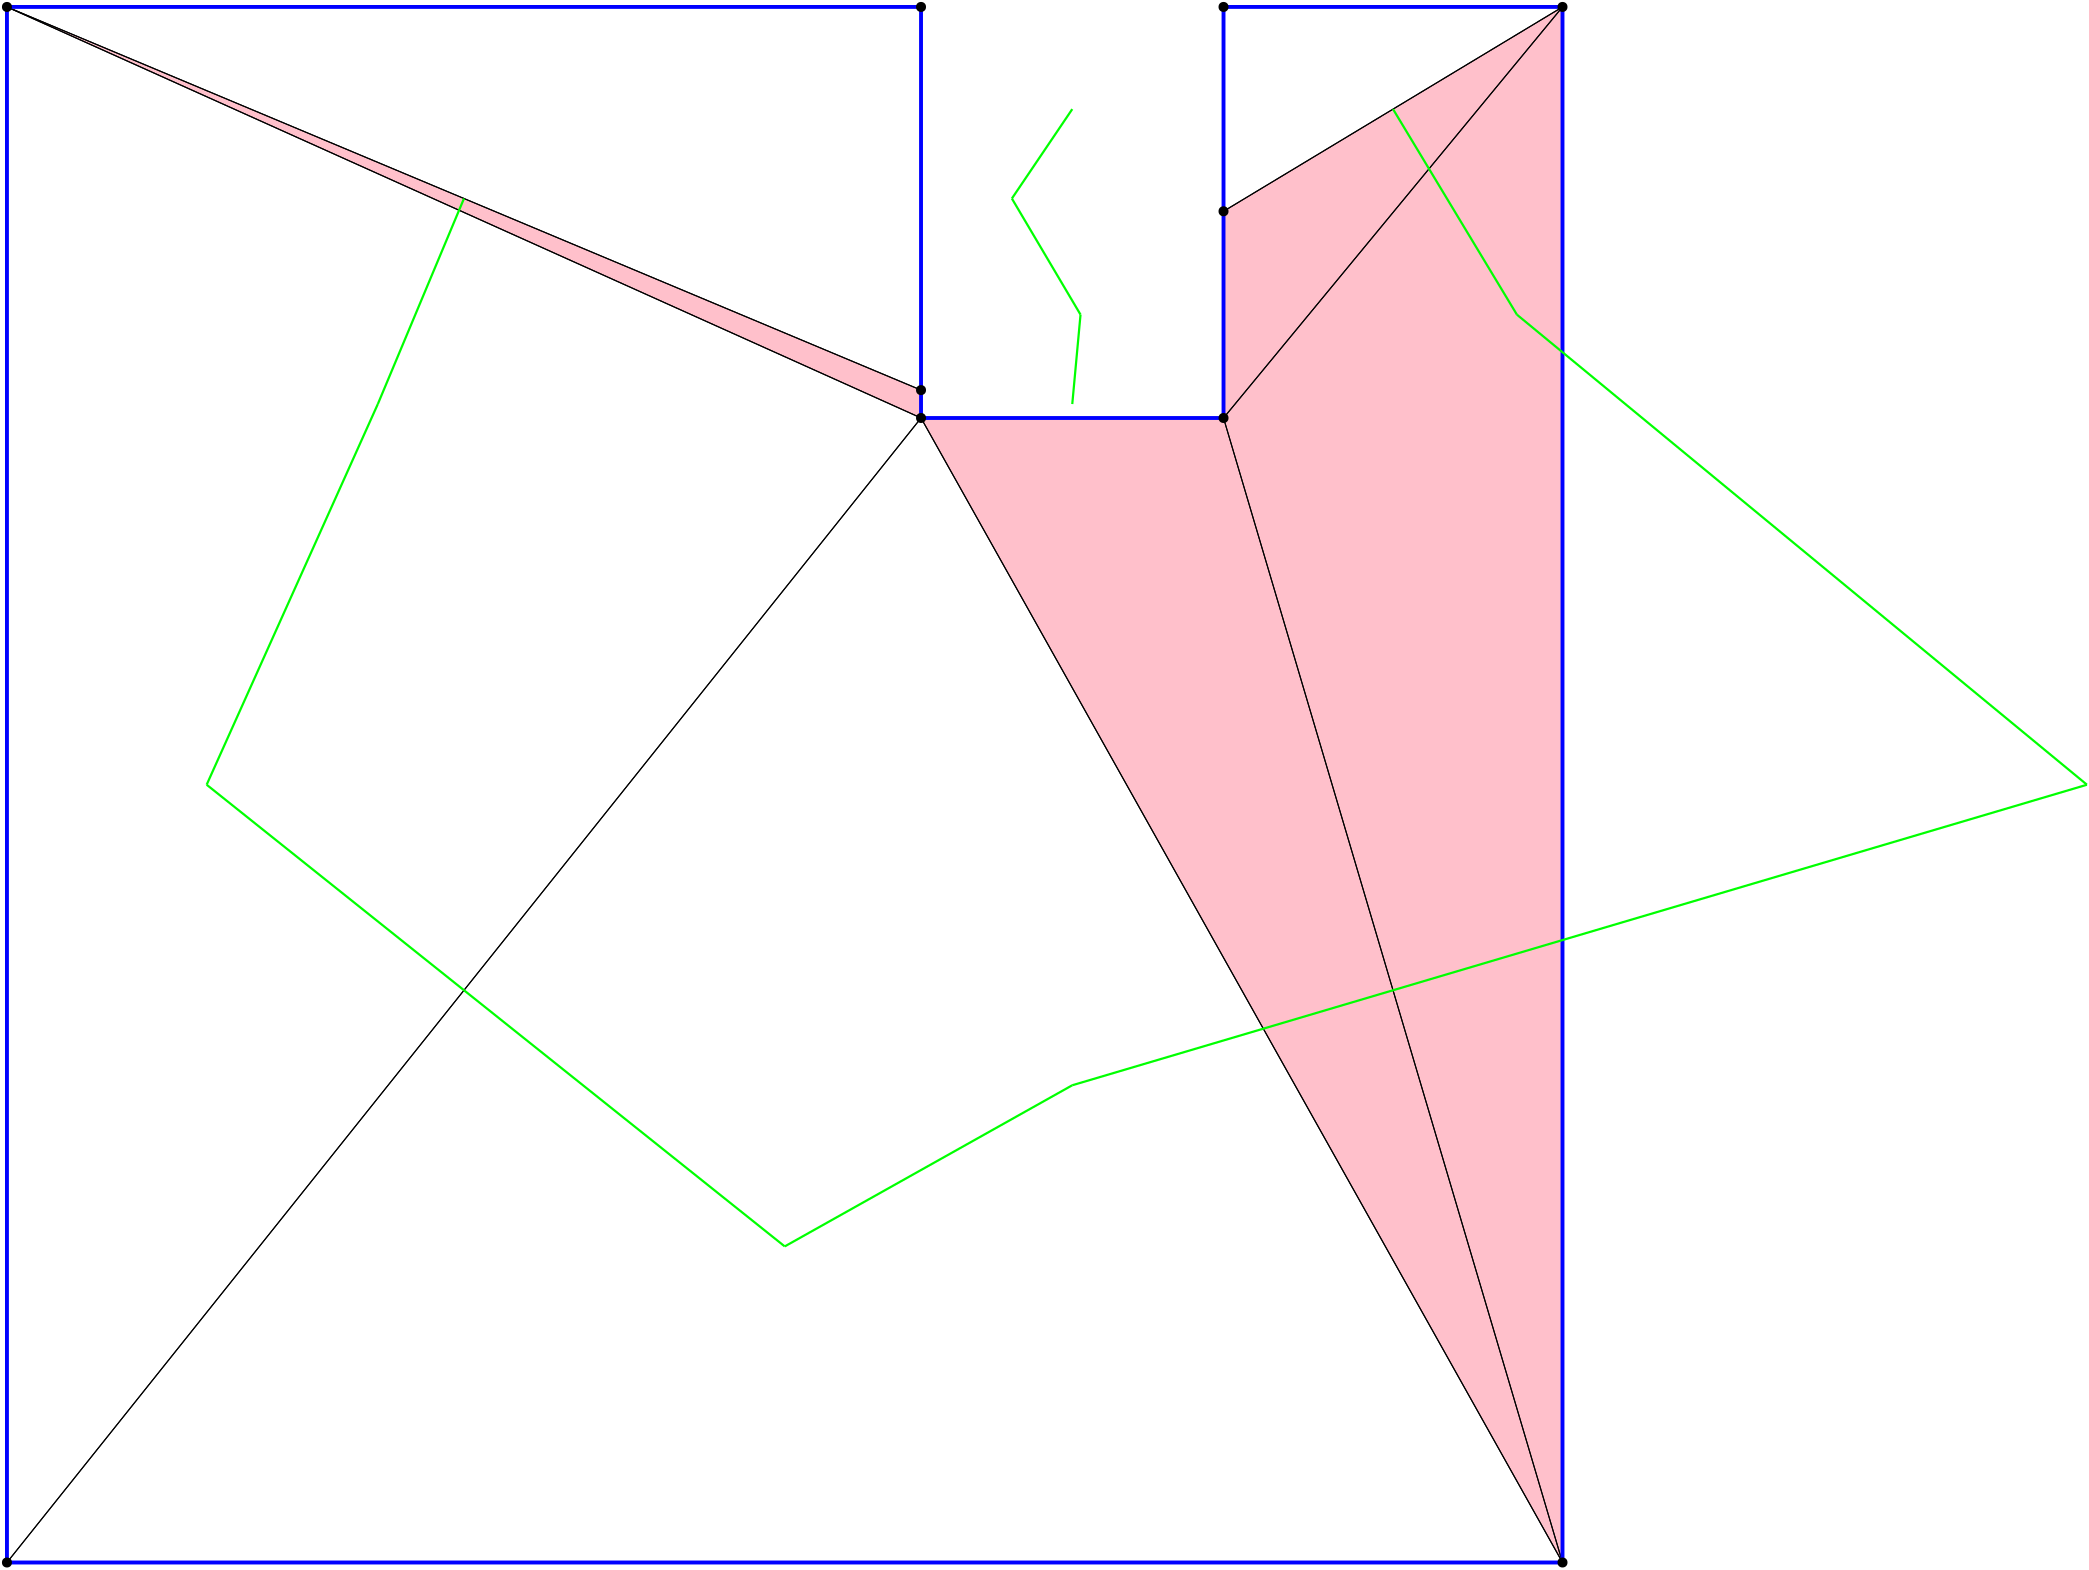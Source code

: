 <?xml version="1.0"?>
<!DOCTYPE ipe SYSTEM "ipe.dtd">
<ipe version="70218" creator="Ipe 7.2.24">
<info created="D:20221020151441" modified="D:20221020151441"/>
<ipestyle name="basic">
<symbol name="mark/disk(sx)" transformations="translations">
<path fill="sym-stroke">
0.6 0 0 0.6 0 0 e
</path>
</symbol>
<anglesize name="22.5 deg" value="22.5"/>
<anglesize name="30 deg" value="30"/>
<anglesize name="45 deg" value="45"/>
<anglesize name="60 deg" value="60"/>
<anglesize name="90 deg" value="90"/>
<arrowsize name="large" value="10"/>
<arrowsize name="small" value="5"/>
<arrowsize name="tiny" value="3"/>
<color name="blue" value="0 0 1"/>
<color name="gray" value="0.745"/>
<color name="green" value="0 1 0"/>
<color name="red" value="1 0 0"/>
<color name="pink" value="1 0.753 0.796"/>
<pen name="heavier" value="0.8"/>
<pen name="fat" value="1.4"/>
<pen name="ultrafat" value="2"/>
<gridsize name="16 pts (~6 mm)" value="16"/>
<gridsize name="32 pts (~12 mm)" value="32"/>
<gridsize name="4 pts" value="4"/>
<gridsize name="8 pts (~3 mm)" value="8"/>
<opacity name="10%" value="0.1"/>
<opacity name="25%" value="0.25"/>
<opacity name="50%" value="0.5"/>
<opacity name="75%" value="0.75"/>
<symbolsize name="large" value="5"/>
<symbolsize name="small" value="2"/>
<symbolsize name="tiny" value="1.1"/>
<textsize name="huge" value="\huge"/>
<textsize name="large" value="\large"/>
<textsize name="small" value="\small"/>
<textsize name="tiny" value="	iny"/>
<tiling name="falling" angle="-60" step="4" width="1"/>
<tiling name="rising" angle="30" step="4" width="1"/>
</ipestyle>
<page>
<layer name="hull"/>
<layer name="constraints"/>
<layer name="triangulation"/>
<layer name="obtuse"/>
<layer name="blub"/>
<layer name="problems"/>
<view layers="hull constraints triangulation obtuse blub" active="triangulation"/>
<path layer="obtuse" fill="pink" stroke-opacity="opaque">
16 832 m 
345.069 684.023 l 
345.069 694.063 l 
</path>
<path layer="obtuse" fill="pink" stroke-opacity="opaque">
576 832 m 
453.969 684.023 l 
576 272 l 
</path>
<path layer="obtuse" fill="pink" stroke-opacity="opaque">
576 832 m 
453.969 758.439 l 
453.969 684.023 l 
</path>
<path layer="obtuse" fill="pink" stroke-opacity="opaque">
453.969 684.023 m 
345.069 684.023 l 
576 272 l 
</path>
<path layer="triangulation" stroke="black">
16 832 m 
345.069 684.023 l 
</path>
<path layer="triangulation" stroke="black">
345.069 684.023 m 
345.069 694.063 l 
</path>
<path layer="triangulation" stroke="black">
345.069 694.063 m 
16 832 l 
</path>
<path layer="triangulation" stroke="black">
16 832 m 
16 272 l 
</path>
<path layer="triangulation" stroke="black">
16 272 m 
345.069 684.023 l 
</path>
<path layer="triangulation" stroke="black">
345.069 684.023 m 
16 832 l 
</path>
<path layer="triangulation" stroke="black">
345.069 832 m 
16 832 l 
</path>
<path layer="triangulation" stroke="black">
16 832 m 
345.069 694.063 l 
</path>
<path layer="triangulation" stroke="black">
345.069 694.063 m 
345.069 832 l 
</path>
<path layer="triangulation" stroke="black">
453.969 758.439 m 
576 832 l 
</path>
<path layer="triangulation" stroke="black">
576 832 m 
453.969 832 l 
</path>
<path layer="triangulation" stroke="black">
453.969 832 m 
453.969 758.439 l 
</path>
<path layer="triangulation" stroke="black">
345.069 684.023 m 
16 272 l 
</path>
<path layer="triangulation" stroke="black">
16 272 m 
576 272 l 
</path>
<path layer="triangulation" stroke="black">
576 272 m 
345.069 684.023 l 
</path>
<path layer="triangulation" stroke="black">
576 832 m 
453.969 684.023 l 
</path>
<path layer="triangulation" stroke="black">
453.969 684.023 m 
576 272 l 
</path>
<path layer="triangulation" stroke="black">
576 272 m 
576 832 l 
</path>
<path layer="triangulation" stroke="black">
576 832 m 
453.969 758.439 l 
</path>
<path layer="triangulation" stroke="black">
453.969 758.439 m 
453.969 684.023 l 
</path>
<path layer="triangulation" stroke="black">
453.969 684.023 m 
576 832 l 
</path>
<path layer="triangulation" stroke="black">
453.969 684.023 m 
345.069 684.023 l 
</path>
<path layer="triangulation" stroke="black">
345.069 684.023 m 
576 272 l 
</path>
<path layer="triangulation" stroke="black">
576 272 m 
453.969 684.023 l 
</path>
<path layer="hull" stroke="blue" pen="fat">
16 272 m 
576 272 l 
</path>
<path layer="hull" stroke="blue" pen="fat">
576 272 m 
576 832 l 
</path>
<path layer="hull" stroke="blue" pen="fat">
576 832 m 
453.969 832 l 
</path>
<path layer="hull" stroke="blue" pen="fat">
453.969 832 m 
453.969 758.439 l 
</path>
<path layer="hull" stroke="blue" pen="fat">
453.969 758.439 m 
453.969 684.023 l 
</path>
<path layer="hull" stroke="blue" pen="fat">
453.969 684.023 m 
345.069 684.023 l 
</path>
<path layer="hull" stroke="blue" pen="fat">
345.069 684.023 m 
345.069 694.063 l 
</path>
<path layer="hull" stroke="blue" pen="fat">
345.069 694.063 m 
345.069 832 l 
</path>
<path layer="hull" stroke="blue" pen="fat">
345.069 832 m 
16 832 l 
</path>
<path layer="hull" stroke="blue" pen="fat">
16 832 m 
16 272 l 
</path>
<use layer="points" name="mark/disk(sx)" pos="16 272" size="normal" stroke="black"/>
<use layer="points" name="mark/disk(sx)" pos="576 272" size="normal" stroke="black"/>
<use layer="points" name="mark/disk(sx)" pos="576 832" size="normal" stroke="black"/>
<use layer="points" name="mark/disk(sx)" pos="453.969 832" size="normal" stroke="black"/>
<use layer="points" name="mark/disk(sx)" pos="453.969 758.439" size="normal" stroke="black"/>
<use layer="points" name="mark/disk(sx)" pos="453.969 684.023" size="normal" stroke="black"/>
<use layer="points" name="mark/disk(sx)" pos="345.069 684.023" size="normal" stroke="black"/>
<use layer="points" name="mark/disk(sx)" pos="345.069 694.063" size="normal" stroke="black"/>
<use layer="points" name="mark/disk(sx)" pos="345.069 832" size="normal" stroke="black"/>
<use layer="points" name="mark/disk(sx)" pos="16 832" size="normal" stroke="black"/>
<path layer="voronoi" stroke="green" pen="heavier">
149.521 689.043 m
180.535 763.032 l
</path>
<path layer="voronoi" stroke="green" pen="heavier">
149.521 689.043 m
87.895 552 l
</path>
<path layer="voronoi" stroke="green" pen="heavier">
87.895 552 m
296 385.793 l
</path>
<path layer="voronoi" stroke="green" pen="heavier">
377.777 763.032 m
402.487 721.231 l
</path>
<path layer="voronoi" stroke="green" pen="heavier">
377.777 763.032 m
399.519 795.219 l
</path>
<path layer="voronoi" stroke="green" pen="heavier">
399.519 689.043 m
402.487 721.231 l
</path>
<path layer="voronoi" stroke="green" pen="heavier">
514.985 795.219 m
559.585 721.231 l
</path>
<path layer="voronoi" stroke="green" pen="heavier">
296 385.793 m
399.519 443.814 l
</path>
<path layer="voronoi" stroke="green" pen="heavier">
764.798 552 m
399.519 443.814 l
</path>
<path layer="voronoi" stroke="green" pen="heavier">
764.798 552 m
559.585 721.231 l
</path>
</page>
</ipe>
